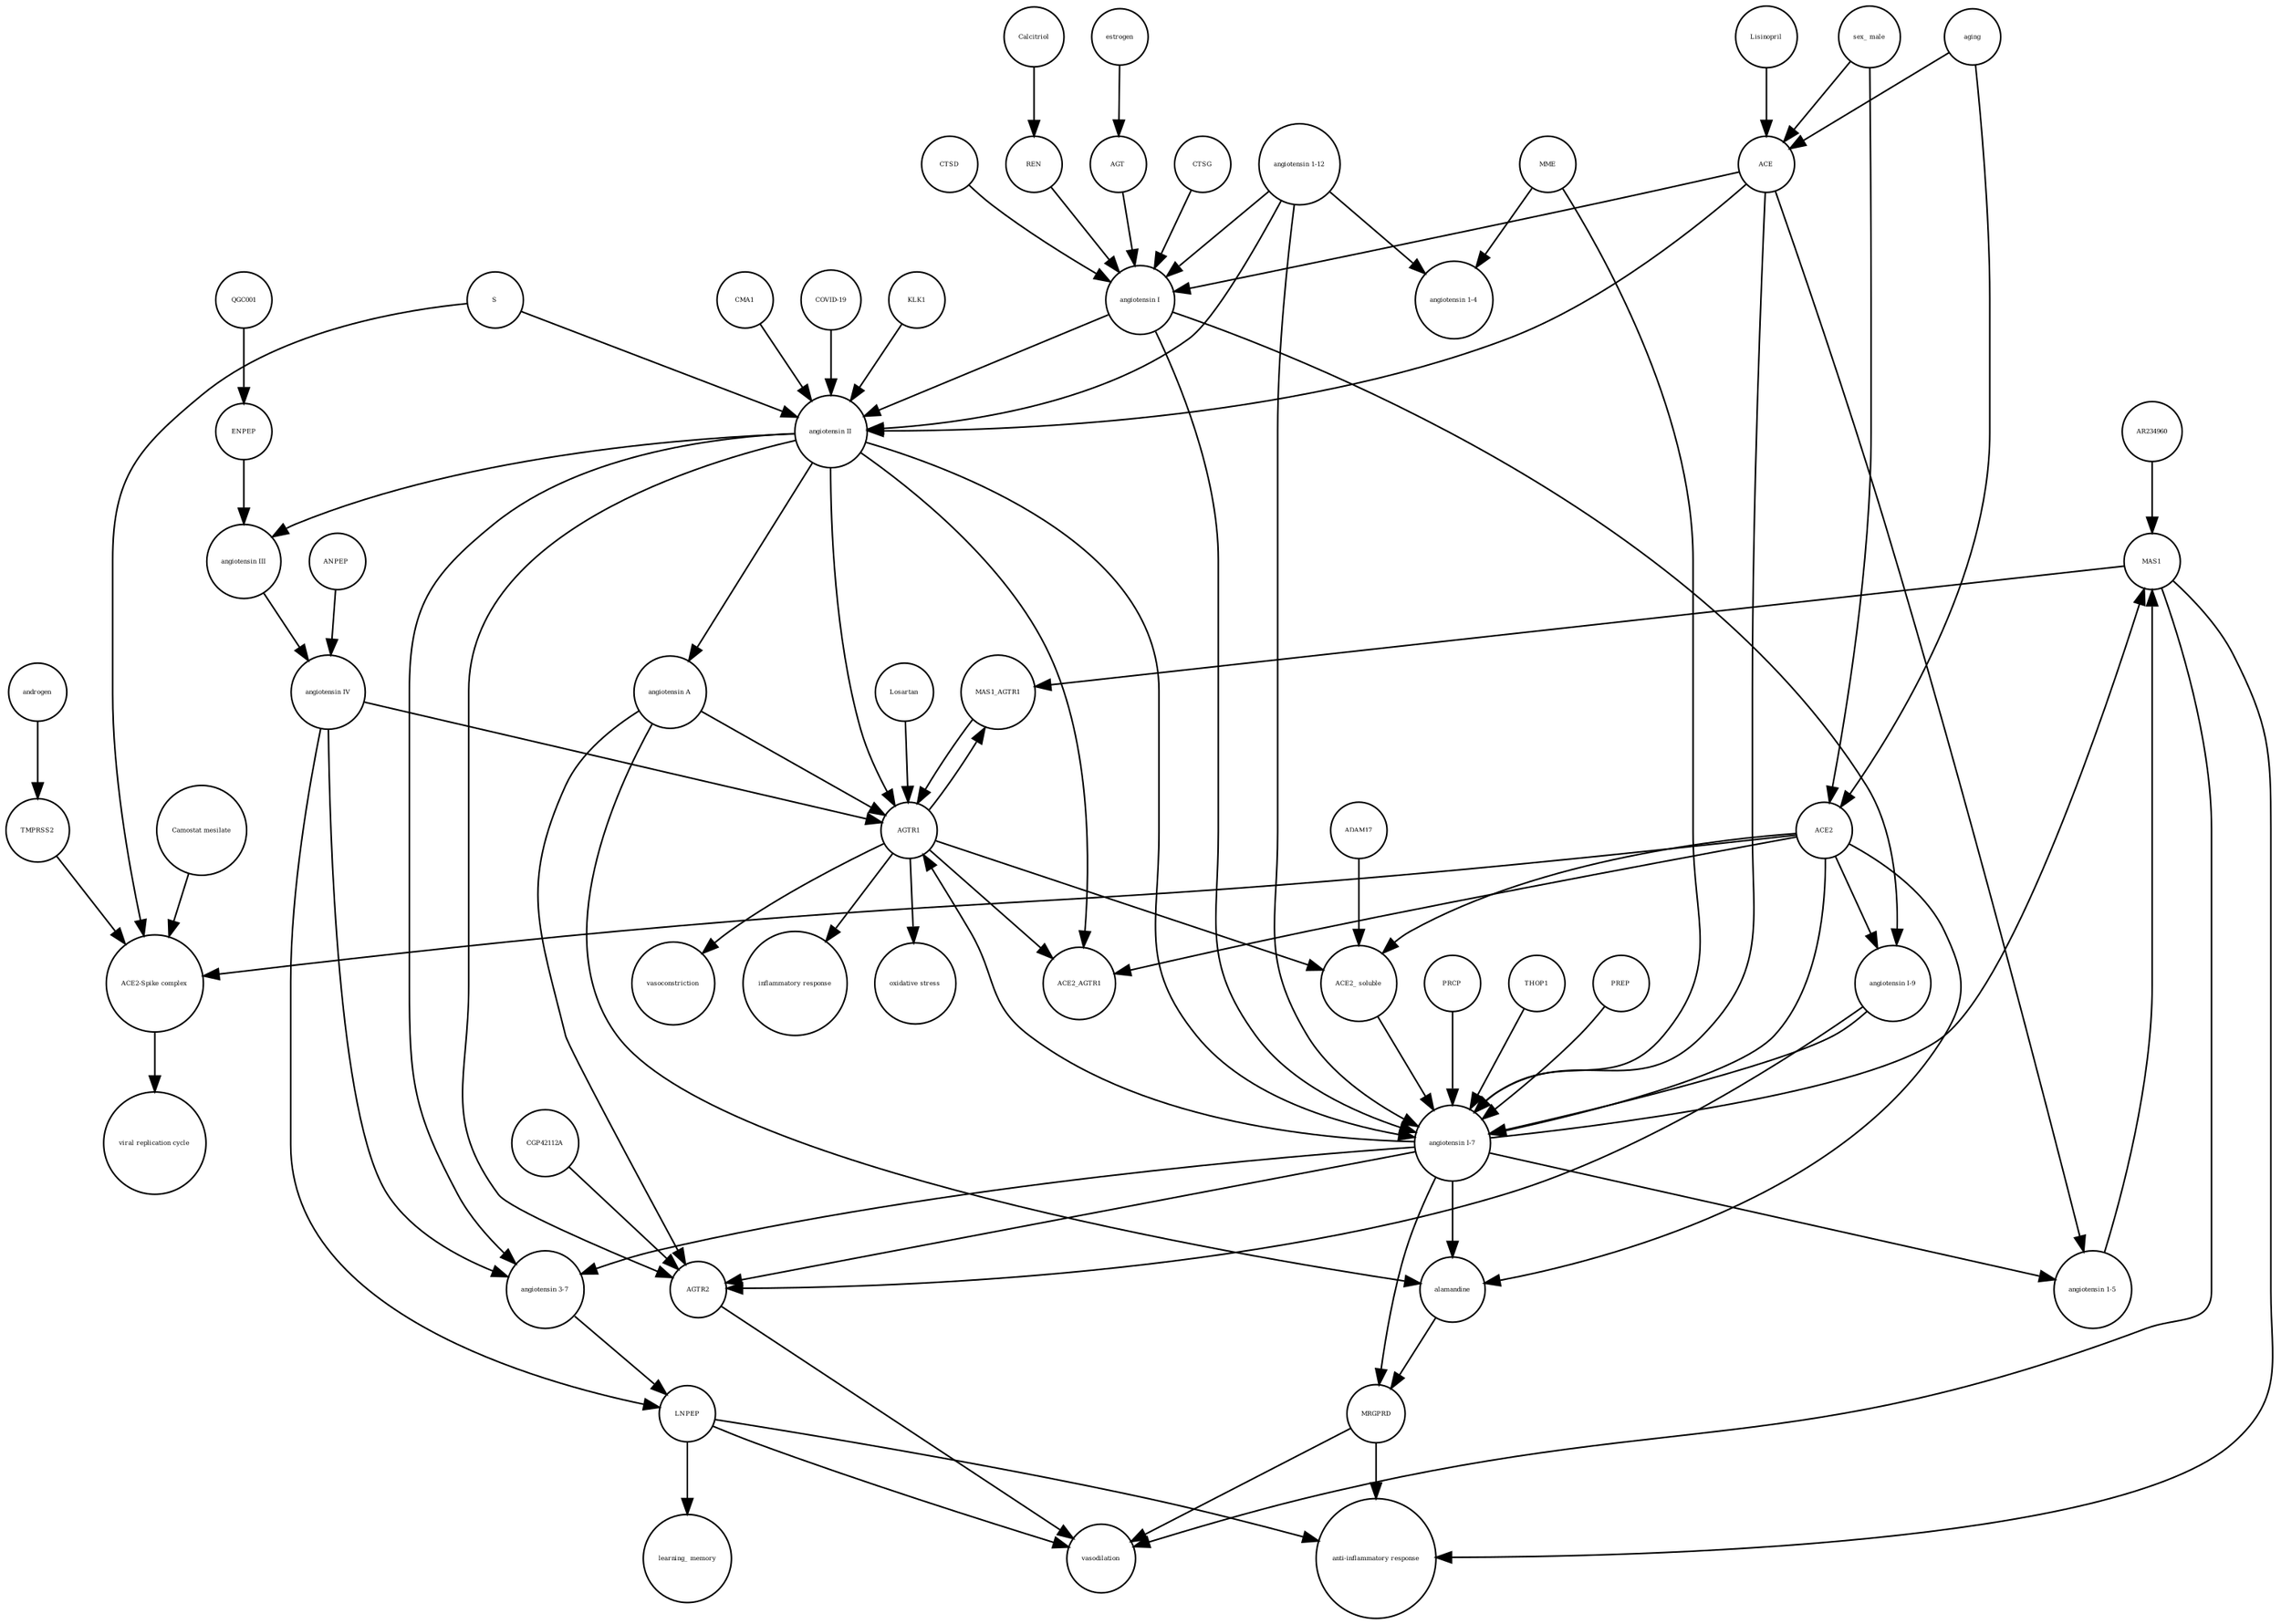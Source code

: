 strict digraph  {
MRGPRD [annotation="urn_miriam_hgnc_HGNC%3A29626", bipartite=0, cls=macromolecule, fontsize=4, label=MRGPRD, shape=circle];
"anti-inflammatory response" [annotation="urn_miriam_obo.go_GO%3A0006954", bipartite=0, cls=phenotype, fontsize=4, label="anti-inflammatory response", shape=circle];
MAS1 [annotation="urn_miriam_hgnc_HGNC%3A6899", bipartite=0, cls=macromolecule, fontsize=4, label=MAS1, shape=circle];
AGTR2 [annotation="urn_miriam_hgnc_HGNC%3A338", bipartite=0, cls=macromolecule, fontsize=4, label=AGTR2, shape=circle];
vasodilation [annotation=urn_miriam_mesh_D014664, bipartite=0, cls=phenotype, fontsize=4, label=vasodilation, shape=circle];
AGTR1 [annotation="urn_miriam_hgnc_HGNC%3A336", bipartite=0, cls=macromolecule, fontsize=4, label=AGTR1, shape=circle];
"inflammatory response" [annotation="urn_miriam_obo.go_GO%3A0006954", bipartite=0, cls=phenotype, fontsize=4, label="inflammatory response", shape=circle];
"oxidative stress" [annotation="urn_miriam_obo.go_GO%3A0006979", bipartite=0, cls=phenotype, fontsize=4, label="oxidative stress", shape=circle];
vasoconstriction [annotation=urn_miriam_mesh_D014661, bipartite=0, cls=phenotype, fontsize=4, label=vasoconstriction, shape=circle];
LNPEP [annotation="urn_miriam_hgnc_HGNC%3A6656", bipartite=0, cls=macromolecule, fontsize=4, label=LNPEP, shape=circle];
"learning_ memory" [annotation="", bipartite=0, cls=phenotype, fontsize=4, label="learning_ memory", shape=circle];
"ACE2-Spike complex" [annotation=urn_miriam_pubmed_32275855, bipartite=0, cls=complex, fontsize=4, label="ACE2-Spike complex", shape=circle];
"viral replication cycle" [annotation=urn_miriam_mesh_D014661, bipartite=0, cls=phenotype, fontsize=4, label="viral replication cycle", shape=circle];
ENPEP [annotation="", bipartite=0, cls=macromolecule, fontsize=4, label=ENPEP, shape=circle];
Lisinopril [annotation="urn_miriam_obo.chebi_CHEBI%3A43755", bipartite=0, cls="simple chemical", fontsize=4, label=Lisinopril, shape=circle];
"angiotensin I-9" [annotation="urn_miriam_obo.chebi_CHEBI%3A80128", bipartite=0, cls="simple chemical", fontsize=4, label="angiotensin I-9", shape=circle];
"angiotensin IV" [annotation="urn_miriam_pubmed_32333398|urn_miriam_obo.chebi_CHEBI%3A80127", bipartite=0, cls="simple chemical", fontsize=4, label="angiotensin IV", shape=circle];
"angiotensin 3-7" [annotation=urn_miriam_pubmed_30934934, bipartite=0, cls="simple chemical", fontsize=4, label="angiotensin 3-7", shape=circle];
"angiotensin A" [annotation="urn_miriam_kegg.compound_C20970", bipartite=0, cls="simple chemical", fontsize=4, label="angiotensin A", shape=circle];
ACE2 [annotation="urn_miriam_hgnc_HGNC%3A13557", bipartite=0, cls=macromolecule, fontsize=4, label=ACE2, shape=circle];
PRCP [annotation="urn_miriam_hgnc_HGNC%3A9344", bipartite=0, cls=macromolecule, fontsize=4, label=PRCP, shape=circle];
REN [annotation="urn_miriam_hgnc_HGNC%3A9958", bipartite=0, cls=macromolecule, fontsize=4, label=REN, shape=circle];
"Camostat mesilate" [annotation="urn_miriam_obo.chebi_CHEBI%3A135632", bipartite=0, cls="simple chemical", fontsize=4, label="Camostat mesilate", shape=circle];
CGP42112A [annotation="urn_miriam_obo.chebi_CHEBI%3A147302", bipartite=0, cls="simple chemical", fontsize=4, label=CGP42112A, shape=circle];
S [annotation="urn_miriam_uniprot_P0DTC2|urn_miriam_uniprot_P59594", bipartite=0, cls=macromolecule, fontsize=4, label=S, shape=circle];
CMA1 [annotation="urn_miriam_hgnc_HGNC%3A2097", bipartite=0, cls=macromolecule, fontsize=4, label=CMA1, shape=circle];
QGC001 [annotation=urn_miriam_pubmed_24337978, bipartite=0, cls="simple chemical", fontsize=4, label=QGC001, shape=circle];
Losartan [annotation="urn_miriam_obo.chebi_CHEBI%3A6541", bipartite=0, cls="simple chemical", fontsize=4, label=Losartan, shape=circle];
"angiotensin II" [annotation="urn_miriam_obo.chebi_CHEBI%3A2718", bipartite=0, cls="simple chemical", fontsize=4, label="angiotensin II", shape=circle];
"angiotensin III" [annotation="urn_miriam_obo.chebi_CHEBI%3A89666", bipartite=0, cls="simple chemical", fontsize=4, label="angiotensin III", shape=circle];
ACE2_AGTR1 [annotation=urn_miriam_pubmed_25225202, bipartite=0, cls=complex, fontsize=4, label=ACE2_AGTR1, shape=circle];
"angiotensin 1-4" [annotation=urn_miriam_pubmed_22490446, bipartite=0, cls="simple chemical", fontsize=4, label="angiotensin 1-4", shape=circle];
"angiotensin 1-12" [annotation=urn_miriam_pubmed_27465904, bipartite=0, cls="simple chemical", fontsize=4, label="angiotensin 1-12", shape=circle];
ACE [annotation="urn_miriam_hgnc_HGNC%3A2707", bipartite=0, cls=macromolecule, fontsize=4, label=ACE, shape=circle];
alamandine [annotation="", bipartite=0, cls="simple chemical", fontsize=4, label=alamandine, shape=circle];
"angiotensin I-7" [annotation="urn_miriam_obo.chebi_CHEBI%3A55438", bipartite=0, cls="simple chemical", fontsize=4, label="angiotensin I-7", shape=circle];
CTSD [annotation="urn_miriam_hgnc_HGNC%3A2529", bipartite=0, cls=macromolecule, fontsize=4, label=CTSD, shape=circle];
aging [annotation="urn_miriam_obo.go_GO%3A0007568", bipartite=0, cls=phenotype, fontsize=4, label=aging, shape=circle];
"angiotensin 1-5" [annotation="urn_miriam_obo.chebi_CHEBI%3A80129", bipartite=0, cls="simple chemical", fontsize=4, label="angiotensin 1-5", shape=circle];
AGT [annotation="urn_miriam_hgnc_HGNC%3A333", bipartite=0, cls=macromolecule, fontsize=4, label=AGT, shape=circle];
THOP1 [annotation="urn_miriam_hgnc_HGNC%3A11793", bipartite=0, cls=macromolecule, fontsize=4, label=THOP1, shape=circle];
TMPRSS2 [annotation="urn_miriam_hgnc_HGNC%3A11876", bipartite=0, cls=macromolecule, fontsize=4, label=TMPRSS2, shape=circle];
ADAM17 [annotation="urn_miriam_hgnc_HGNC%3A195", bipartite=0, cls=macromolecule, fontsize=4, label=ADAM17, shape=circle];
Calcitriol [annotation="urn_miriam_obo.chebi_CHEBI%3A17823", bipartite=0, cls="simple chemical", fontsize=4, label=Calcitriol, shape=circle];
AR234960 [annotation="urn_miriam_pubchem.compound_146025955", bipartite=0, cls="simple chemical", fontsize=4, label=AR234960, shape=circle];
CTSG [annotation="urn_miriam_hgnc_HGNC%3A2532", bipartite=0, cls=macromolecule, fontsize=4, label=CTSG, shape=circle];
"COVID-19" [annotation="urn_miriam_taxonomy_2697049|urn_miriam_mesh_C000657245", bipartite=0, cls=phenotype, fontsize=4, label="COVID-19", shape=circle];
KLK1 [annotation="urn_miriam_hgnc_HGNC%3A6357|urn_miriam_pubmed_6555043", bipartite=0, cls=macromolecule, fontsize=4, label=KLK1, shape=circle];
"ACE2_ soluble" [annotation="urn_miriam_hgnc.symbol_ACE2", bipartite=0, cls=macromolecule, fontsize=4, label="ACE2_ soluble", shape=circle];
estrogen [annotation="urn_miriam_obo.chebi_CHEBI%3A50114", bipartite=0, cls="simple chemical", fontsize=4, label=estrogen, shape=circle];
"angiotensin I" [annotation="urn_miriam_obo.chebi_CHEBI%3A2718", bipartite=0, cls="simple chemical", fontsize=4, label="angiotensin I", shape=circle];
"ANPEP " [annotation="urn_miriam_hgnc_HGNC%3A500", bipartite=0, cls=macromolecule, fontsize=4, label="ANPEP ", shape=circle];
"sex_ male" [annotation=urn_miriam_mesh_D008297, bipartite=0, cls=phenotype, fontsize=4, label="sex_ male", shape=circle];
MME [annotation="urn_miriam_hgnc_HGNC%3A7154", bipartite=0, cls=macromolecule, fontsize=4, label=MME, shape=circle];
PREP [annotation="urn_miriam_hgnc_HGNC%3A9358", bipartite=0, cls=macromolecule, fontsize=4, label=PREP, shape=circle];
androgen [annotation="urn_miriam_obo.chebi_CHEBI%3A50113", bipartite=0, cls="simple chemical", fontsize=4, label=androgen, shape=circle];
MAS1_AGTR1 [annotation=urn_miriam_pubmed_15809376, bipartite=0, cls=complex, fontsize=4, label=MAS1_AGTR1, shape=circle];
MRGPRD -> "anti-inflammatory response"  [annotation="", interaction_type="necessary stimulation"];
MRGPRD -> vasodilation  [annotation="", interaction_type="necessary stimulation"];
MAS1 -> "anti-inflammatory response"  [annotation="", interaction_type="necessary stimulation"];
MAS1 -> vasodilation  [annotation="", interaction_type="necessary stimulation"];
MAS1 -> MAS1_AGTR1  [annotation="", interaction_type=production];
AGTR2 -> vasodilation  [annotation="", interaction_type="necessary stimulation"];
AGTR1 -> "inflammatory response"  [annotation="", interaction_type="necessary stimulation"];
AGTR1 -> "oxidative stress"  [annotation="", interaction_type="necessary stimulation"];
AGTR1 -> vasoconstriction  [annotation="", interaction_type="necessary stimulation"];
AGTR1 -> "ACE2_ soluble"  [annotation="urn_miriam_pubmed_24227843|urn_miriam_taxonomy_9606|urn_miriam_pubmed_32333398|urn_miriam_pubmed_28512108", interaction_type=stimulation];
AGTR1 -> MAS1_AGTR1  [annotation="", interaction_type=production];
AGTR1 -> ACE2_AGTR1  [annotation="", interaction_type=production];
LNPEP -> "learning_ memory"  [annotation="", interaction_type="necessary stimulation"];
LNPEP -> "anti-inflammatory response"  [annotation="", interaction_type="necessary stimulation"];
LNPEP -> vasodilation  [annotation="", interaction_type="necessary stimulation"];
"ACE2-Spike complex" -> "viral replication cycle"  [annotation="", interaction_type="necessary stimulation"];
ENPEP -> "angiotensin III"  [annotation="urn_miriam_pubmed_8876246|urn_miriam_taxonomy_10090", interaction_type=catalysis];
Lisinopril -> ACE  [annotation=urn_miriam_pubmed_2550696, interaction_type=inhibition];
"angiotensin I-9" -> AGTR2  [annotation="urn_miriam_pubmed_30048754|urn_miriam_taxonomy_10116", interaction_type=stimulation];
"angiotensin I-9" -> "angiotensin I-7"  [annotation="", interaction_type=production];
"angiotensin IV" -> "angiotensin 3-7"  [annotation="", interaction_type=production];
"angiotensin IV" -> AGTR1  [annotation="urn_miriam_pubmed_17630322|urn_miriam_taxonomy_40674|urn_miriam_pubmed_26497614|urn_miriam_pubmed_32333398|urn_miriam_pubmed_17138938", interaction_type=stimulation];
"angiotensin IV" -> LNPEP  [annotation="urn_miriam_pubmed_11707427|urn_miriam_taxonomy_10090", interaction_type=stimulation];
"angiotensin 3-7" -> LNPEP  [annotation=urn_miriam_pubmed_30934934, interaction_type=stimulation];
"angiotensin A" -> AGTR2  [annotation="urn_miriam_pubmed_17630322|urn_miriam_taxonomy_9606|urn_miriam_pubmed_17138938", interaction_type=stimulation];
"angiotensin A" -> AGTR1  [annotation="urn_miriam_pubmed_17630322|urn_miriam_taxonomy_40674|urn_miriam_pubmed_26497614|urn_miriam_pubmed_32333398|urn_miriam_pubmed_17138938", interaction_type=stimulation];
"angiotensin A" -> alamandine  [annotation="", interaction_type=production];
ACE2 -> alamandine  [annotation="urn_miriam_pubmed_23446738|urn_miriam_taxonomy_9606", interaction_type=catalysis];
ACE2 -> "ACE2-Spike complex"  [annotation="", interaction_type=production];
ACE2 -> "angiotensin I-9"  [annotation="urn_miriam_pubmed_10969042|urn_miriam_taxonomy_9606", interaction_type=catalysis];
ACE2 -> ACE2_AGTR1  [annotation="", interaction_type=production];
ACE2 -> "angiotensin I-7"  [annotation="urn_miriam_taxonomy_10090|urn_miriam_pubmed_23392115", interaction_type=catalysis];
ACE2 -> "ACE2_ soluble"  [annotation="", interaction_type=production];
PRCP -> "angiotensin I-7"  [annotation="urn_miriam_taxonomy_10090|urn_miriam_pubmed_23392115", interaction_type=catalysis];
REN -> "angiotensin I"  [annotation="urn_miriam_pubmed_10585461|urn_miriam_pubmed_30934934|urn_miriam_pubmed_6172448|urn_miriam_taxonomy_9606", interaction_type=catalysis];
"Camostat mesilate" -> "ACE2-Spike complex"  [annotation="urn_miriam_pubmed_32142651|urn_miriam_taxonomy_9606", interaction_type=inhibition];
CGP42112A -> AGTR2  [annotation=urn_miriam_pubmed_25014541, interaction_type=stimulation];
S -> "ACE2-Spike complex"  [annotation="", interaction_type=production];
S -> "angiotensin II"  [annotation="urn_miriam_pubmed_16007097|urn_miriam_taxonomy_10090", interaction_type=stimulation];
CMA1 -> "angiotensin II"  [annotation="urn_miriam_pubmed_2266130|urn_miriam_taxonomy_9606", interaction_type=catalysis];
QGC001 -> ENPEP  [annotation="", interaction_type=inhibition];
Losartan -> AGTR1  [annotation="urn_miriam_pubmed_24530803|urn_miriam_taxonomy_8355", interaction_type=inhibition];
"angiotensin II" -> "angiotensin A"  [annotation="", interaction_type=production];
"angiotensin II" -> AGTR2  [annotation="urn_miriam_pubmed_17630322|urn_miriam_taxonomy_9606|urn_miriam_pubmed_17138938", interaction_type=stimulation];
"angiotensin II" -> AGTR1  [annotation="urn_miriam_pubmed_15809376|urn_miriam_taxonomy_40674", interaction_type=stimulation];
"angiotensin II" -> "angiotensin I-7"  [annotation="", interaction_type=production];
"angiotensin II" -> "angiotensin 3-7"  [annotation="", interaction_type=production];
"angiotensin II" -> "angiotensin III"  [annotation="", interaction_type=production];
"angiotensin II" -> ACE2_AGTR1  [annotation="urn_miriam_pubmed_25225202|urn_miriam_taxonomy_40674", interaction_type=inhibition];
"angiotensin III" -> "angiotensin IV"  [annotation="", interaction_type=production];
"angiotensin 1-12" -> "angiotensin 1-4"  [annotation="", interaction_type=production];
"angiotensin 1-12" -> "angiotensin II"  [annotation="", interaction_type=production];
"angiotensin 1-12" -> "angiotensin I-7"  [annotation="", interaction_type=production];
"angiotensin 1-12" -> "angiotensin I"  [annotation="", interaction_type=production];
ACE -> "angiotensin II"  [annotation="urn_miriam_taxonomy_9606|urn_miriam_pubmed_190881|urn_miriam_pubmed_10969042", interaction_type=catalysis];
ACE -> "angiotensin I"  [annotation="urn_miriam_pubmed_22490446|urn_miriam_taxonomy_10116", interaction_type=catalysis];
ACE -> "angiotensin I-7"  [annotation="urn_miriam_pubmed_15283675|urn_miriam_taxonomy_9606", interaction_type=catalysis];
ACE -> "angiotensin 1-5"  [annotation="urn_miriam_pubmed_10969042|urn_miriam_taxonomy_9606", interaction_type=catalysis];
alamandine -> MRGPRD  [annotation="urn_miriam_pubmed_23446738|urn_miriam_taxonomy_9606", interaction_type=stimulation];
"angiotensin I-7" -> alamandine  [annotation="", interaction_type=production];
"angiotensin I-7" -> MRGPRD  [annotation="urn_miriam_pubmed_27217404|urn_miriam_taxonomy_9606", interaction_type=stimulation];
"angiotensin I-7" -> AGTR2  [annotation="urn_miriam_pubmed_15767466|urn_miriam_taxonomy_10116", interaction_type=stimulation];
"angiotensin I-7" -> MAS1  [annotation="urn_miriam_pubmed_27217404|urn_miriam_taxonomy_9606", interaction_type=stimulation];
"angiotensin I-7" -> AGTR1  [annotation="urn_miriam_pubmed_29928987|urn_miriam_taxonomy_9606", interaction_type=inhibition];
"angiotensin I-7" -> "angiotensin 1-5"  [annotation="", interaction_type=production];
"angiotensin I-7" -> "angiotensin 3-7"  [annotation="", interaction_type=production];
CTSD -> "angiotensin I"  [annotation="urn_miriam_pubmed_6172448|urn_miriam_taxonomy_9606", interaction_type=catalysis];
aging -> ACE2  [annotation="urn_miriam_pubmed_20689271|urn_miriam_taxonomy_10116", interaction_type=inhibition];
aging -> ACE  [annotation="urn_miriam_pubmed_20689271|urn_miriam_taxonomy_10116", interaction_type=stimulation];
"angiotensin 1-5" -> MAS1  [annotation="urn_miriam_pubmed_27660028|urn_miriam_taxonomy_10116|urn_miriam_taxonomy_9606|urn_miriam_pubmed_27217404", interaction_type=stimulation];
AGT -> "angiotensin I"  [annotation="", interaction_type=production];
THOP1 -> "angiotensin I-7"  [annotation="urn_miriam_pubmed_24041943|urn_miriam_taxonomy_10116", interaction_type=catalysis];
TMPRSS2 -> "ACE2-Spike complex"  [annotation="urn_miriam_pubmed_32142651|urn_miriam_taxonomy_9606", interaction_type=stimulation];
ADAM17 -> "ACE2_ soluble"  [annotation="urn_miriam_pubmed_24227843|urn_miriam_taxonomy_9606|urn_miriam_pubmed_32333398|urn_miriam_pubmed_28512108", interaction_type=catalysis];
Calcitriol -> REN  [annotation="", interaction_type=inhibition];
AR234960 -> MAS1  [annotation=urn_miriam_pubmed_29287092, interaction_type=stimulation];
CTSG -> "angiotensin I"  [annotation="urn_miriam_pubmed_6172448|urn_miriam_taxonomy_9606", interaction_type=catalysis];
"COVID-19" -> "angiotensin II"  [annotation="urn_miriam_pubmed_32048163|urn_miriam_taxonomy_9606", interaction_type=stimulation];
KLK1 -> "angiotensin II"  [annotation="urn_miriam_taxonomy_9823|urn_miriam_pubmed_6555043", interaction_type=catalysis];
"ACE2_ soluble" -> "angiotensin I-7"  [annotation="urn_miriam_pubmed_28512108|urn_miriam_taxonomy_9606", interaction_type=stimulation];
estrogen -> AGT  [annotation=urn_miriam_pubmed_30934934, interaction_type=stimulation];
"angiotensin I" -> "angiotensin II"  [annotation="", interaction_type=production];
"angiotensin I" -> "angiotensin I-7"  [annotation="", interaction_type=production];
"angiotensin I" -> "angiotensin I-9"  [annotation="", interaction_type=production];
"ANPEP " -> "angiotensin IV"  [annotation="urn_miriam_pubmed_8876246|urn_miriam_taxonomy_10090", interaction_type=catalysis];
"sex_ male" -> ACE  [annotation="urn_miriam_pubmed_26171856|urn_miriam_taxonomy_10116", interaction_type=stimulation];
"sex_ male" -> ACE2  [annotation="urn_miriam_pubmed_26171856|urn_miriam_taxonomy_10116", interaction_type=stimulation];
MME -> "angiotensin I-7"  [annotation="urn_miriam_pubmed_15283675|urn_miriam_taxonomy_9606", interaction_type=catalysis];
MME -> "angiotensin 1-4"  [annotation="urn_miriam_pubmed_22490446|urn_miriam_taxonomy_10116", interaction_type=catalysis];
PREP -> "angiotensin I-7"  [annotation="urn_miriam_pubmed_23463883|urn_miriam_taxonomy_40674", interaction_type=catalysis];
androgen -> TMPRSS2  [annotation="urn_miriam_pubmed_10485450|urn_miriam_taxonomy_9606", interaction_type=stimulation];
MAS1_AGTR1 -> AGTR1  [annotation="urn_miriam_pubmed_15809376|urn_miriam_taxonomy_40674", interaction_type=inhibition];
}
